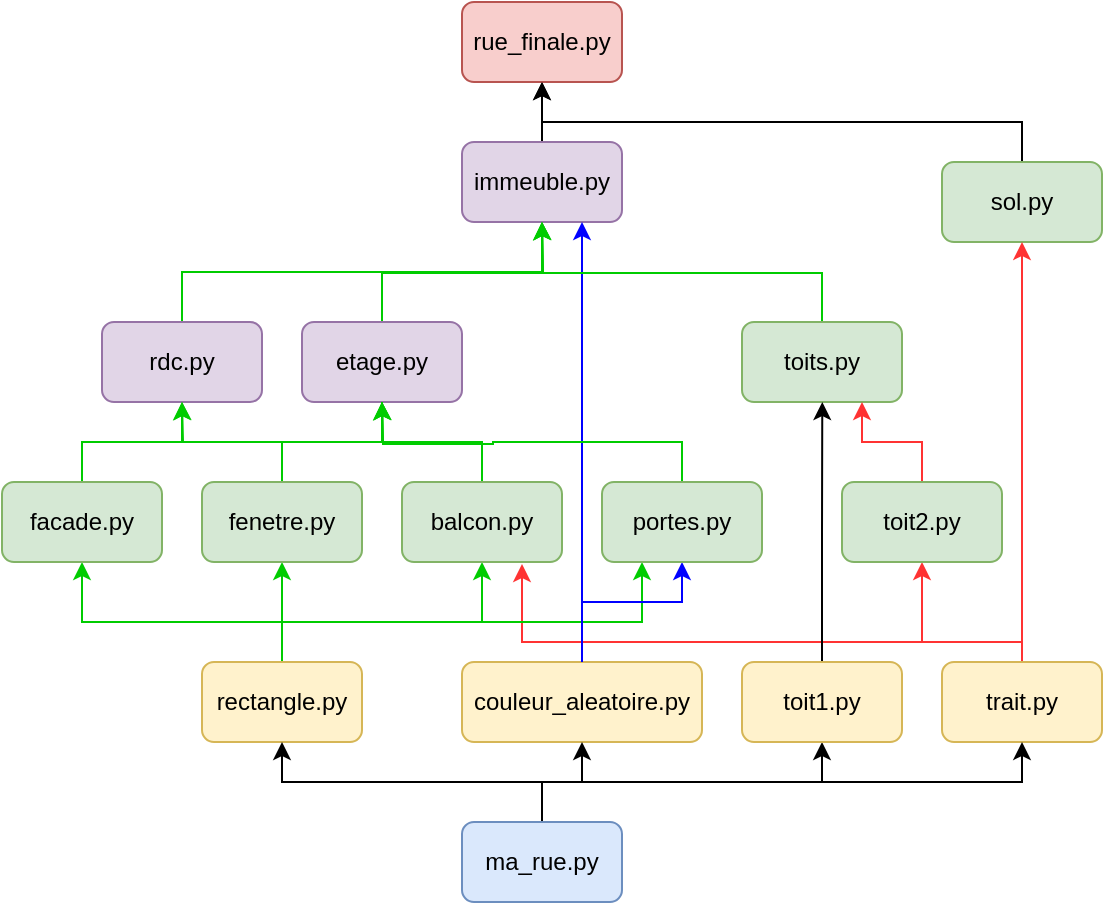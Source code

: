 <mxfile version="13.8.8" type="github">
  <diagram id="HdOy5hCFVc_l6h5zoy2q" name="Page-1">
    <mxGraphModel dx="981" dy="486" grid="1" gridSize="10" guides="1" tooltips="1" connect="1" arrows="1" fold="1" page="1" pageScale="1" pageWidth="827" pageHeight="1169" math="0" shadow="0">
      <root>
        <mxCell id="0" />
        <mxCell id="1" parent="0" />
        <mxCell id="e1m-v7APDcnokaSs3wws-32" value="" style="edgeStyle=orthogonalEdgeStyle;rounded=0;orthogonalLoop=1;jettySize=auto;html=1;startArrow=classic;startFill=1;endArrow=none;endFill=0;" parent="1" source="e1m-v7APDcnokaSs3wws-30" target="e1m-v7APDcnokaSs3wws-31" edge="1">
          <mxGeometry relative="1" as="geometry" />
        </mxCell>
        <mxCell id="e1m-v7APDcnokaSs3wws-30" value="rue_finale.py" style="rounded=1;whiteSpace=wrap;html=1;fillColor=#f8cecc;strokeColor=#b85450;" parent="1" vertex="1">
          <mxGeometry x="440" y="80" width="80" height="40" as="geometry" />
        </mxCell>
        <mxCell id="e1m-v7APDcnokaSs3wws-31" value="immeuble.py" style="rounded=1;whiteSpace=wrap;html=1;fillColor=#e1d5e7;strokeColor=#9673a6;" parent="1" vertex="1">
          <mxGeometry x="440" y="150" width="80" height="40" as="geometry" />
        </mxCell>
        <mxCell id="e1m-v7APDcnokaSs3wws-34" style="edgeStyle=orthogonalEdgeStyle;rounded=0;orthogonalLoop=1;jettySize=auto;html=1;exitX=0.5;exitY=0;exitDx=0;exitDy=0;entryX=0.5;entryY=1;entryDx=0;entryDy=0;startArrow=none;startFill=0;endArrow=classic;endFill=1;" parent="1" source="e1m-v7APDcnokaSs3wws-33" target="e1m-v7APDcnokaSs3wws-30" edge="1">
          <mxGeometry relative="1" as="geometry" />
        </mxCell>
        <mxCell id="e1m-v7APDcnokaSs3wws-33" value="sol.py" style="rounded=1;whiteSpace=wrap;html=1;fillColor=#d5e8d4;strokeColor=#82b366;" parent="1" vertex="1">
          <mxGeometry x="680" y="160" width="80" height="40" as="geometry" />
        </mxCell>
        <mxCell id="e1m-v7APDcnokaSs3wws-41" style="edgeStyle=orthogonalEdgeStyle;rounded=0;orthogonalLoop=1;jettySize=auto;html=1;exitX=0.5;exitY=0;exitDx=0;exitDy=0;startArrow=none;startFill=0;endArrow=classic;endFill=1;entryX=0.5;entryY=1;entryDx=0;entryDy=0;strokeColor=#00CC00;" parent="1" source="e1m-v7APDcnokaSs3wws-35" edge="1" target="e1m-v7APDcnokaSs3wws-31">
          <mxGeometry relative="1" as="geometry">
            <mxPoint x="400" y="200" as="targetPoint" />
          </mxGeometry>
        </mxCell>
        <mxCell id="e1m-v7APDcnokaSs3wws-35" value="rdc.py" style="rounded=1;whiteSpace=wrap;html=1;fillColor=#e1d5e7;strokeColor=#9673a6;" parent="1" vertex="1">
          <mxGeometry x="260" y="240" width="80" height="40" as="geometry" />
        </mxCell>
        <mxCell id="W016FEt65lmJNrg35tSJ-15" style="edgeStyle=orthogonalEdgeStyle;rounded=0;orthogonalLoop=1;jettySize=auto;html=1;exitX=0.5;exitY=0;exitDx=0;exitDy=0;startArrow=none;startFill=0;endArrow=classic;endFill=1;strokeColor=#00CC00;" edge="1" parent="1" source="e1m-v7APDcnokaSs3wws-36">
          <mxGeometry relative="1" as="geometry">
            <mxPoint x="480" y="190" as="targetPoint" />
          </mxGeometry>
        </mxCell>
        <mxCell id="e1m-v7APDcnokaSs3wws-36" value="etage.py" style="rounded=1;whiteSpace=wrap;html=1;fillColor=#e1d5e7;strokeColor=#9673a6;" parent="1" vertex="1">
          <mxGeometry x="360" y="240" width="80" height="40" as="geometry" />
        </mxCell>
        <mxCell id="W016FEt65lmJNrg35tSJ-13" style="edgeStyle=orthogonalEdgeStyle;rounded=0;orthogonalLoop=1;jettySize=auto;html=1;exitX=0.5;exitY=0;exitDx=0;exitDy=0;entryX=0.75;entryY=1;entryDx=0;entryDy=0;startArrow=none;startFill=0;endArrow=classic;endFill=1;strokeColor=#0000FF;" edge="1" parent="1" source="e1m-v7APDcnokaSs3wws-37" target="e1m-v7APDcnokaSs3wws-31">
          <mxGeometry relative="1" as="geometry" />
        </mxCell>
        <mxCell id="e1m-v7APDcnokaSs3wws-37" value="couleur_aleatoire.py" style="rounded=1;whiteSpace=wrap;html=1;fillColor=#fff2cc;strokeColor=#d6b656;" parent="1" vertex="1">
          <mxGeometry x="440" y="410" width="120" height="40" as="geometry" />
        </mxCell>
        <mxCell id="W016FEt65lmJNrg35tSJ-14" style="edgeStyle=orthogonalEdgeStyle;rounded=0;orthogonalLoop=1;jettySize=auto;html=1;exitX=0.5;exitY=0;exitDx=0;exitDy=0;startArrow=none;startFill=0;endArrow=classic;endFill=1;strokeColor=#00CC00;" edge="1" parent="1" source="e1m-v7APDcnokaSs3wws-38">
          <mxGeometry relative="1" as="geometry">
            <mxPoint x="480" y="190" as="targetPoint" />
          </mxGeometry>
        </mxCell>
        <mxCell id="e1m-v7APDcnokaSs3wws-38" value="toits.py" style="rounded=1;whiteSpace=wrap;html=1;fillColor=#d5e8d4;strokeColor=#82b366;" parent="1" vertex="1">
          <mxGeometry x="580" y="240" width="80" height="40" as="geometry" />
        </mxCell>
        <mxCell id="e1m-v7APDcnokaSs3wws-48" style="edgeStyle=orthogonalEdgeStyle;rounded=0;orthogonalLoop=1;jettySize=auto;html=1;exitX=0.5;exitY=0;exitDx=0;exitDy=0;entryX=0.5;entryY=1;entryDx=0;entryDy=0;startArrow=none;startFill=0;endArrow=classic;endFill=1;strokeColor=#FF3333;" parent="1" source="e1m-v7APDcnokaSs3wws-42" target="e1m-v7APDcnokaSs3wws-33" edge="1">
          <mxGeometry relative="1" as="geometry" />
        </mxCell>
        <mxCell id="W016FEt65lmJNrg35tSJ-16" style="edgeStyle=orthogonalEdgeStyle;rounded=0;orthogonalLoop=1;jettySize=auto;html=1;exitX=0.5;exitY=0;exitDx=0;exitDy=0;entryX=0.5;entryY=1;entryDx=0;entryDy=0;startArrow=none;startFill=0;endArrow=classic;endFill=1;strokeColor=#FF3333;" edge="1" parent="1" target="e1m-v7APDcnokaSs3wws-45">
          <mxGeometry relative="1" as="geometry">
            <mxPoint x="720" y="419.0" as="sourcePoint" />
            <mxPoint x="670" y="369.0" as="targetPoint" />
            <Array as="points">
              <mxPoint x="720" y="400" />
              <mxPoint x="670" y="400" />
            </Array>
          </mxGeometry>
        </mxCell>
        <mxCell id="W016FEt65lmJNrg35tSJ-20" style="edgeStyle=orthogonalEdgeStyle;rounded=0;orthogonalLoop=1;jettySize=auto;html=1;exitX=0.5;exitY=0;exitDx=0;exitDy=0;startArrow=none;startFill=0;endArrow=classic;endFill=1;strokeColor=#FF3333;" edge="1" parent="1">
          <mxGeometry relative="1" as="geometry">
            <mxPoint x="720" y="420.0" as="sourcePoint" />
            <mxPoint x="470" y="361" as="targetPoint" />
            <Array as="points">
              <mxPoint x="720" y="400" />
              <mxPoint x="470" y="400" />
            </Array>
          </mxGeometry>
        </mxCell>
        <mxCell id="e1m-v7APDcnokaSs3wws-42" value="trait.py" style="rounded=1;whiteSpace=wrap;html=1;fillColor=#fff2cc;strokeColor=#d6b656;" parent="1" vertex="1">
          <mxGeometry x="680" y="410" width="80" height="40" as="geometry" />
        </mxCell>
        <mxCell id="W016FEt65lmJNrg35tSJ-17" style="edgeStyle=orthogonalEdgeStyle;rounded=0;orthogonalLoop=1;jettySize=auto;html=1;exitX=0.5;exitY=0;exitDx=0;exitDy=0;entryX=0.5;entryY=1;entryDx=0;entryDy=0;startArrow=none;startFill=0;endArrow=classic;endFill=1;strokeColor=#00CC00;" edge="1" parent="1" source="e1m-v7APDcnokaSs3wws-43" target="e1m-v7APDcnokaSs3wws-53">
          <mxGeometry relative="1" as="geometry">
            <Array as="points">
              <mxPoint x="350" y="390" />
              <mxPoint x="250" y="390" />
            </Array>
          </mxGeometry>
        </mxCell>
        <mxCell id="W016FEt65lmJNrg35tSJ-18" style="edgeStyle=orthogonalEdgeStyle;rounded=0;orthogonalLoop=1;jettySize=auto;html=1;exitX=0.5;exitY=0;exitDx=0;exitDy=0;entryX=0.5;entryY=1;entryDx=0;entryDy=0;startArrow=none;startFill=0;endArrow=classic;endFill=1;strokeColor=#00CC00;" edge="1" parent="1" source="e1m-v7APDcnokaSs3wws-43" target="e1m-v7APDcnokaSs3wws-54">
          <mxGeometry relative="1" as="geometry" />
        </mxCell>
        <mxCell id="W016FEt65lmJNrg35tSJ-19" style="edgeStyle=orthogonalEdgeStyle;rounded=0;orthogonalLoop=1;jettySize=auto;html=1;exitX=0.5;exitY=0;exitDx=0;exitDy=0;entryX=0.5;entryY=1;entryDx=0;entryDy=0;startArrow=none;startFill=0;endArrow=classic;endFill=1;strokeColor=#00CC00;" edge="1" parent="1" source="e1m-v7APDcnokaSs3wws-43" target="e1m-v7APDcnokaSs3wws-55">
          <mxGeometry relative="1" as="geometry">
            <Array as="points">
              <mxPoint x="350" y="390" />
              <mxPoint x="450" y="390" />
            </Array>
          </mxGeometry>
        </mxCell>
        <mxCell id="W016FEt65lmJNrg35tSJ-25" style="edgeStyle=orthogonalEdgeStyle;rounded=0;orthogonalLoop=1;jettySize=auto;html=1;exitX=0.5;exitY=0;exitDx=0;exitDy=0;entryX=0.25;entryY=1;entryDx=0;entryDy=0;startArrow=none;startFill=0;endArrow=classic;endFill=1;strokeColor=#00CC00;" edge="1" parent="1" source="e1m-v7APDcnokaSs3wws-43" target="e1m-v7APDcnokaSs3wws-49">
          <mxGeometry relative="1" as="geometry">
            <Array as="points">
              <mxPoint x="350" y="390" />
              <mxPoint x="530" y="390" />
            </Array>
          </mxGeometry>
        </mxCell>
        <mxCell id="e1m-v7APDcnokaSs3wws-43" value="rectangle.py" style="rounded=1;whiteSpace=wrap;html=1;fillColor=#fff2cc;strokeColor=#d6b656;" parent="1" vertex="1">
          <mxGeometry x="310" y="410" width="80" height="40" as="geometry" />
        </mxCell>
        <mxCell id="W016FEt65lmJNrg35tSJ-21" style="edgeStyle=orthogonalEdgeStyle;rounded=0;orthogonalLoop=1;jettySize=auto;html=1;exitX=0.5;exitY=0;exitDx=0;exitDy=0;entryX=0.5;entryY=1;entryDx=0;entryDy=0;startArrow=none;startFill=0;endArrow=classic;endFill=1;" edge="1" parent="1" source="e1m-v7APDcnokaSs3wws-44" target="e1m-v7APDcnokaSs3wws-43">
          <mxGeometry relative="1" as="geometry" />
        </mxCell>
        <mxCell id="W016FEt65lmJNrg35tSJ-22" style="edgeStyle=orthogonalEdgeStyle;rounded=0;orthogonalLoop=1;jettySize=auto;html=1;exitX=0.5;exitY=0;exitDx=0;exitDy=0;entryX=0.5;entryY=1;entryDx=0;entryDy=0;startArrow=none;startFill=0;endArrow=classic;endFill=1;strokeColor=#000000;" edge="1" parent="1" source="e1m-v7APDcnokaSs3wws-44" target="e1m-v7APDcnokaSs3wws-37">
          <mxGeometry relative="1" as="geometry" />
        </mxCell>
        <mxCell id="W016FEt65lmJNrg35tSJ-23" style="edgeStyle=orthogonalEdgeStyle;rounded=0;orthogonalLoop=1;jettySize=auto;html=1;exitX=0.5;exitY=0;exitDx=0;exitDy=0;entryX=0.5;entryY=1;entryDx=0;entryDy=0;startArrow=none;startFill=0;endArrow=classic;endFill=1;strokeColor=#000000;" edge="1" parent="1" source="e1m-v7APDcnokaSs3wws-44" target="e1m-v7APDcnokaSs3wws-46">
          <mxGeometry relative="1" as="geometry" />
        </mxCell>
        <mxCell id="W016FEt65lmJNrg35tSJ-24" style="edgeStyle=orthogonalEdgeStyle;rounded=0;orthogonalLoop=1;jettySize=auto;html=1;exitX=0.5;exitY=0;exitDx=0;exitDy=0;startArrow=none;startFill=0;endArrow=classic;endFill=1;strokeColor=#000000;" edge="1" parent="1" source="e1m-v7APDcnokaSs3wws-44" target="e1m-v7APDcnokaSs3wws-42">
          <mxGeometry relative="1" as="geometry" />
        </mxCell>
        <mxCell id="e1m-v7APDcnokaSs3wws-44" value="ma_rue.py" style="rounded=1;whiteSpace=wrap;html=1;fillColor=#dae8fc;strokeColor=#6c8ebf;" parent="1" vertex="1">
          <mxGeometry x="440" y="490" width="80" height="40" as="geometry" />
        </mxCell>
        <mxCell id="e1m-v7APDcnokaSs3wws-56" style="edgeStyle=orthogonalEdgeStyle;rounded=0;orthogonalLoop=1;jettySize=auto;html=1;exitX=0.5;exitY=0;exitDx=0;exitDy=0;entryX=0.75;entryY=1;entryDx=0;entryDy=0;startArrow=none;startFill=0;endArrow=classic;endFill=1;strokeColor=#FF3333;" parent="1" source="e1m-v7APDcnokaSs3wws-45" target="e1m-v7APDcnokaSs3wws-38" edge="1">
          <mxGeometry relative="1" as="geometry" />
        </mxCell>
        <mxCell id="e1m-v7APDcnokaSs3wws-45" value="toit2.py" style="rounded=1;whiteSpace=wrap;html=1;fillColor=#d5e8d4;strokeColor=#82b366;" parent="1" vertex="1">
          <mxGeometry x="630" y="320" width="80" height="40" as="geometry" />
        </mxCell>
        <mxCell id="W016FEt65lmJNrg35tSJ-6" style="edgeStyle=orthogonalEdgeStyle;rounded=0;orthogonalLoop=1;jettySize=auto;html=1;exitX=0.5;exitY=0;exitDx=0;exitDy=0;" edge="1" parent="1" source="e1m-v7APDcnokaSs3wws-46">
          <mxGeometry relative="1" as="geometry">
            <mxPoint x="620.143" y="280" as="targetPoint" />
          </mxGeometry>
        </mxCell>
        <mxCell id="e1m-v7APDcnokaSs3wws-46" value="toit1.py" style="rounded=1;whiteSpace=wrap;html=1;fillColor=#fff2cc;strokeColor=#d6b656;" parent="1" vertex="1">
          <mxGeometry x="580" y="410" width="80" height="40" as="geometry" />
        </mxCell>
        <mxCell id="W016FEt65lmJNrg35tSJ-4" style="edgeStyle=orthogonalEdgeStyle;rounded=0;orthogonalLoop=1;jettySize=auto;html=1;exitX=0.5;exitY=1;exitDx=0;exitDy=0;entryX=0.5;entryY=0;entryDx=0;entryDy=0;startArrow=classic;startFill=1;endArrow=none;endFill=0;strokeColor=#0000FF;" edge="1" parent="1" source="e1m-v7APDcnokaSs3wws-49" target="e1m-v7APDcnokaSs3wws-37">
          <mxGeometry relative="1" as="geometry">
            <mxPoint x="450.429" y="380" as="targetPoint" />
            <Array as="points">
              <mxPoint x="550" y="380" />
              <mxPoint x="500" y="380" />
            </Array>
          </mxGeometry>
        </mxCell>
        <mxCell id="W016FEt65lmJNrg35tSJ-11" style="edgeStyle=orthogonalEdgeStyle;rounded=0;orthogonalLoop=1;jettySize=auto;html=1;exitX=0.5;exitY=0;exitDx=0;exitDy=0;startArrow=none;startFill=0;endArrow=classic;endFill=1;strokeColor=#00CC00;" edge="1" parent="1" source="e1m-v7APDcnokaSs3wws-49">
          <mxGeometry relative="1" as="geometry">
            <mxPoint x="400" y="280" as="targetPoint" />
          </mxGeometry>
        </mxCell>
        <mxCell id="e1m-v7APDcnokaSs3wws-49" value="portes.py" style="rounded=1;whiteSpace=wrap;html=1;fillColor=#d5e8d4;strokeColor=#82b366;" parent="1" vertex="1">
          <mxGeometry x="510" y="320" width="80" height="40" as="geometry" />
        </mxCell>
        <mxCell id="W016FEt65lmJNrg35tSJ-9" style="edgeStyle=orthogonalEdgeStyle;rounded=0;orthogonalLoop=1;jettySize=auto;html=1;exitX=0.5;exitY=1;exitDx=0;exitDy=0;entryX=0.5;entryY=1;entryDx=0;entryDy=0;startArrow=none;startFill=0;endArrow=classic;endFill=1;strokeColor=#00CC00;" edge="1" parent="1" source="e1m-v7APDcnokaSs3wws-36" target="e1m-v7APDcnokaSs3wws-35">
          <mxGeometry relative="1" as="geometry" />
        </mxCell>
        <mxCell id="W016FEt65lmJNrg35tSJ-10" style="edgeStyle=orthogonalEdgeStyle;rounded=0;orthogonalLoop=1;jettySize=auto;html=1;exitX=0.5;exitY=0;exitDx=0;exitDy=0;startArrow=none;startFill=0;endArrow=classic;endFill=1;strokeColor=#00CC00;" edge="1" parent="1" source="e1m-v7APDcnokaSs3wws-53">
          <mxGeometry relative="1" as="geometry">
            <mxPoint x="300" y="280" as="targetPoint" />
          </mxGeometry>
        </mxCell>
        <mxCell id="e1m-v7APDcnokaSs3wws-53" value="facade.py" style="rounded=1;whiteSpace=wrap;html=1;fillColor=#d5e8d4;strokeColor=#82b366;" parent="1" vertex="1">
          <mxGeometry x="210" y="320" width="80" height="40" as="geometry" />
        </mxCell>
        <mxCell id="W016FEt65lmJNrg35tSJ-8" style="edgeStyle=orthogonalEdgeStyle;rounded=0;orthogonalLoop=1;jettySize=auto;html=1;exitX=0.5;exitY=0;exitDx=0;exitDy=0;entryX=0.5;entryY=1;entryDx=0;entryDy=0;startArrow=none;startFill=0;endArrow=classic;endFill=1;strokeColor=#00CC00;" edge="1" parent="1" source="e1m-v7APDcnokaSs3wws-54" target="e1m-v7APDcnokaSs3wws-36">
          <mxGeometry relative="1" as="geometry" />
        </mxCell>
        <mxCell id="e1m-v7APDcnokaSs3wws-54" value="fenetre.py" style="rounded=1;whiteSpace=wrap;html=1;fillColor=#d5e8d4;strokeColor=#82b366;" parent="1" vertex="1">
          <mxGeometry x="310" y="320" width="80" height="40" as="geometry" />
        </mxCell>
        <mxCell id="W016FEt65lmJNrg35tSJ-12" style="edgeStyle=orthogonalEdgeStyle;rounded=0;orthogonalLoop=1;jettySize=auto;html=1;exitX=0.5;exitY=0;exitDx=0;exitDy=0;startArrow=none;startFill=0;endArrow=classic;endFill=1;strokeColor=#00CC00;" edge="1" parent="1" source="e1m-v7APDcnokaSs3wws-55">
          <mxGeometry relative="1" as="geometry">
            <mxPoint x="400" y="280" as="targetPoint" />
          </mxGeometry>
        </mxCell>
        <mxCell id="e1m-v7APDcnokaSs3wws-55" value="balcon.py" style="rounded=1;whiteSpace=wrap;html=1;fillColor=#d5e8d4;strokeColor=#82b366;" parent="1" vertex="1">
          <mxGeometry x="410" y="320" width="80" height="40" as="geometry" />
        </mxCell>
      </root>
    </mxGraphModel>
  </diagram>
</mxfile>
